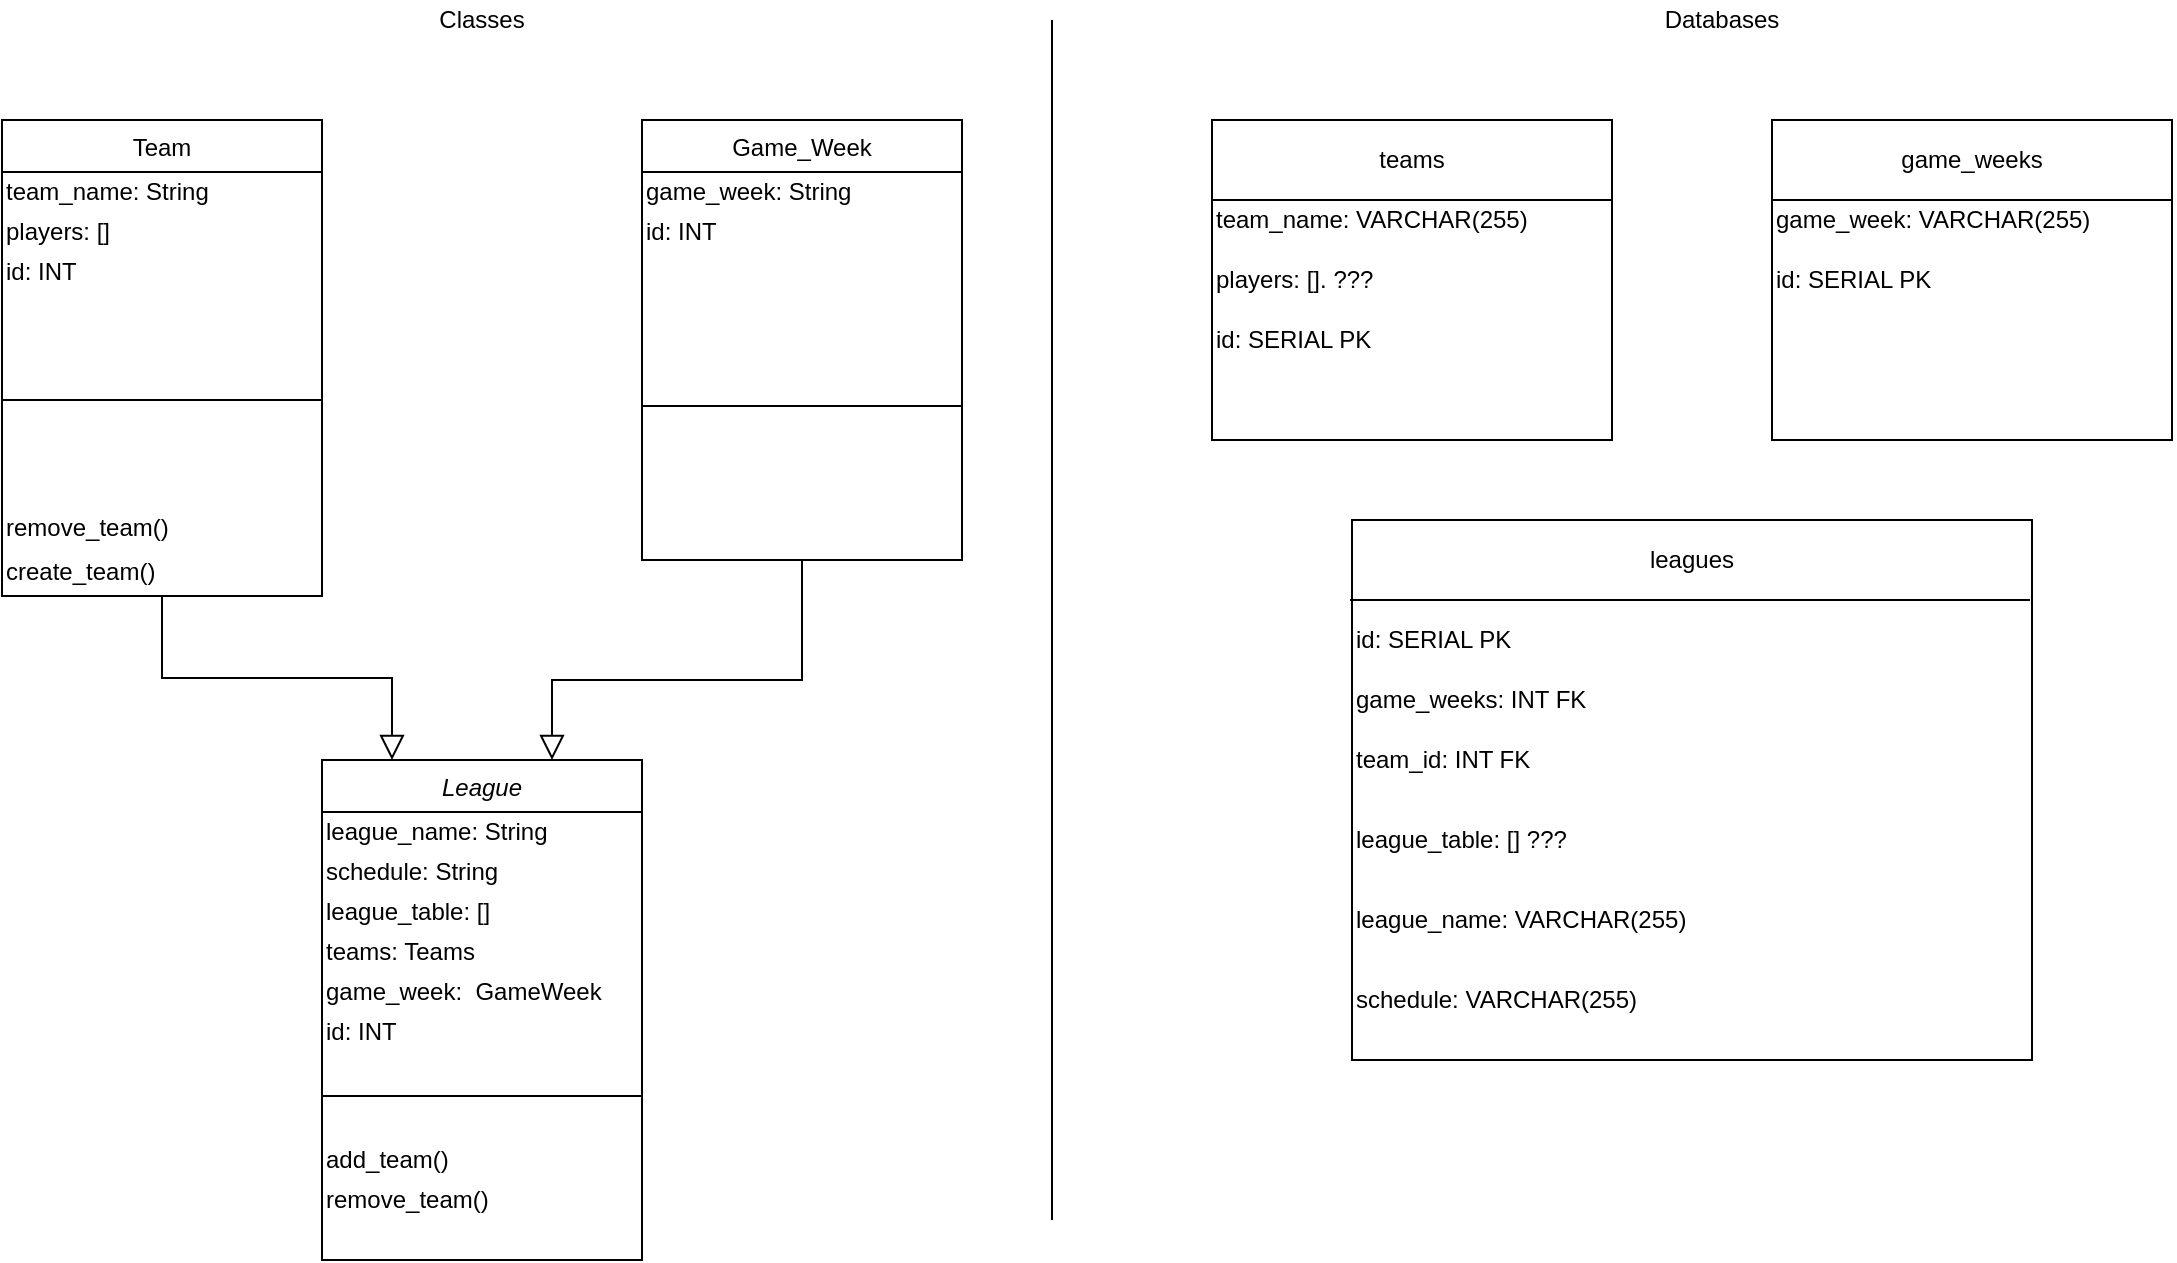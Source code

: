 <mxfile version="13.7.9" type="device"><diagram id="C5RBs43oDa-KdzZeNtuy" name="Page-1"><mxGraphModel dx="1186" dy="635" grid="1" gridSize="10" guides="1" tooltips="1" connect="1" arrows="1" fold="1" page="1" pageScale="1" pageWidth="1169" pageHeight="827" math="0" shadow="0"><root><mxCell id="WIyWlLk6GJQsqaUBKTNV-0"/><mxCell id="WIyWlLk6GJQsqaUBKTNV-1" parent="WIyWlLk6GJQsqaUBKTNV-0"/><mxCell id="zkfFHV4jXpPFQw0GAbJ--12" value="" style="endArrow=block;endSize=10;endFill=0;shadow=0;strokeWidth=1;rounded=0;edgeStyle=elbowEdgeStyle;elbow=vertical;" parent="WIyWlLk6GJQsqaUBKTNV-1" source="zkfFHV4jXpPFQw0GAbJ--6" target="zkfFHV4jXpPFQw0GAbJ--0" edge="1"><mxGeometry width="160" relative="1" as="geometry"><mxPoint x="195" y="-77" as="sourcePoint"/><mxPoint x="195" y="-77" as="targetPoint"/><Array as="points"><mxPoint x="230" y="359"/></Array></mxGeometry></mxCell><mxCell id="zkfFHV4jXpPFQw0GAbJ--16" value="" style="endArrow=block;endSize=10;endFill=0;shadow=0;strokeWidth=1;rounded=0;edgeStyle=elbowEdgeStyle;elbow=vertical;" parent="WIyWlLk6GJQsqaUBKTNV-1" source="zkfFHV4jXpPFQw0GAbJ--13" target="zkfFHV4jXpPFQw0GAbJ--0" edge="1"><mxGeometry width="160" relative="1" as="geometry"><mxPoint x="205" y="93" as="sourcePoint"/><mxPoint x="305" y="-9" as="targetPoint"/><Array as="points"><mxPoint x="310" y="360"/></Array></mxGeometry></mxCell><mxCell id="uyrOl6JC3aJBvTOo_luT-0" value="" style="endArrow=none;html=1;" parent="WIyWlLk6GJQsqaUBKTNV-1" edge="1"><mxGeometry width="50" height="50" relative="1" as="geometry"><mxPoint x="560" y="630" as="sourcePoint"/><mxPoint x="560" y="30" as="targetPoint"/></mxGeometry></mxCell><mxCell id="uyrOl6JC3aJBvTOo_luT-2" value="Classes" style="text;html=1;strokeColor=none;fillColor=none;align=center;verticalAlign=middle;whiteSpace=wrap;rounded=0;" parent="WIyWlLk6GJQsqaUBKTNV-1" vertex="1"><mxGeometry x="200" y="20" width="150" height="20" as="geometry"/></mxCell><mxCell id="uyrOl6JC3aJBvTOo_luT-3" value="Databases" style="text;html=1;strokeColor=none;fillColor=none;align=center;verticalAlign=middle;whiteSpace=wrap;rounded=0;" parent="WIyWlLk6GJQsqaUBKTNV-1" vertex="1"><mxGeometry x="840" y="20" width="110" height="20" as="geometry"/></mxCell><mxCell id="uyrOl6JC3aJBvTOo_luT-4" value="" style="rounded=0;whiteSpace=wrap;html=1;" parent="WIyWlLk6GJQsqaUBKTNV-1" vertex="1"><mxGeometry x="640" y="80" width="200" height="160" as="geometry"/></mxCell><mxCell id="uyrOl6JC3aJBvTOo_luT-5" value="" style="rounded=0;whiteSpace=wrap;html=1;" parent="WIyWlLk6GJQsqaUBKTNV-1" vertex="1"><mxGeometry x="920" y="80" width="200" height="160" as="geometry"/></mxCell><mxCell id="uyrOl6JC3aJBvTOo_luT-6" value="" style="rounded=0;whiteSpace=wrap;html=1;" parent="WIyWlLk6GJQsqaUBKTNV-1" vertex="1"><mxGeometry x="710" y="280" width="340" height="270" as="geometry"/></mxCell><mxCell id="uyrOl6JC3aJBvTOo_luT-7" value="" style="endArrow=none;html=1;entryX=1;entryY=0.25;entryDx=0;entryDy=0;exitX=0;exitY=0.25;exitDx=0;exitDy=0;" parent="WIyWlLk6GJQsqaUBKTNV-1" source="uyrOl6JC3aJBvTOo_luT-4" target="uyrOl6JC3aJBvTOo_luT-4" edge="1"><mxGeometry width="50" height="50" relative="1" as="geometry"><mxPoint x="400" y="310" as="sourcePoint"/><mxPoint x="450" y="260" as="targetPoint"/></mxGeometry></mxCell><mxCell id="uyrOl6JC3aJBvTOo_luT-8" value="" style="endArrow=none;html=1;entryX=1;entryY=0.25;entryDx=0;entryDy=0;exitX=0;exitY=0.25;exitDx=0;exitDy=0;" parent="WIyWlLk6GJQsqaUBKTNV-1" source="uyrOl6JC3aJBvTOo_luT-5" target="uyrOl6JC3aJBvTOo_luT-5" edge="1"><mxGeometry width="50" height="50" relative="1" as="geometry"><mxPoint x="400" y="310" as="sourcePoint"/><mxPoint x="450" y="260" as="targetPoint"/></mxGeometry></mxCell><mxCell id="uyrOl6JC3aJBvTOo_luT-11" value="teams" style="text;html=1;strokeColor=none;fillColor=none;align=center;verticalAlign=middle;whiteSpace=wrap;rounded=0;" parent="WIyWlLk6GJQsqaUBKTNV-1" vertex="1"><mxGeometry x="640" y="80" width="200" height="40" as="geometry"/></mxCell><mxCell id="uyrOl6JC3aJBvTOo_luT-12" value="leagues" style="text;html=1;strokeColor=none;fillColor=none;align=center;verticalAlign=middle;whiteSpace=wrap;rounded=0;" parent="WIyWlLk6GJQsqaUBKTNV-1" vertex="1"><mxGeometry x="710" y="280" width="340" height="40" as="geometry"/></mxCell><mxCell id="uyrOl6JC3aJBvTOo_luT-13" value="game_weeks" style="text;html=1;strokeColor=none;fillColor=none;align=center;verticalAlign=middle;whiteSpace=wrap;rounded=0;" parent="WIyWlLk6GJQsqaUBKTNV-1" vertex="1"><mxGeometry x="920" y="80" width="200" height="40" as="geometry"/></mxCell><mxCell id="zkfFHV4jXpPFQw0GAbJ--6" value="Team" style="swimlane;fontStyle=0;align=center;verticalAlign=top;childLayout=stackLayout;horizontal=1;startSize=26;horizontalStack=0;resizeParent=1;resizeLast=0;collapsible=1;marginBottom=0;rounded=0;shadow=0;strokeWidth=1;" parent="WIyWlLk6GJQsqaUBKTNV-1" vertex="1"><mxGeometry x="35" y="80" width="160" height="238" as="geometry"><mxRectangle x="130" y="380" width="160" height="26" as="alternateBounds"/></mxGeometry></mxCell><mxCell id="DFy3g-DkhLJkkt__Lro6-4" value="team_name: String" style="text;html=1;strokeColor=none;fillColor=none;align=left;verticalAlign=middle;whiteSpace=wrap;rounded=0;" parent="zkfFHV4jXpPFQw0GAbJ--6" vertex="1"><mxGeometry y="26" width="160" height="20" as="geometry"/></mxCell><mxCell id="DFy3g-DkhLJkkt__Lro6-14" value="players: []" style="text;html=1;strokeColor=none;fillColor=none;align=left;verticalAlign=middle;whiteSpace=wrap;rounded=0;" parent="zkfFHV4jXpPFQw0GAbJ--6" vertex="1"><mxGeometry y="46" width="160" height="20" as="geometry"/></mxCell><mxCell id="DFy3g-DkhLJkkt__Lro6-13" value="id: INT" style="text;html=1;strokeColor=none;fillColor=none;align=left;verticalAlign=middle;whiteSpace=wrap;rounded=0;" parent="zkfFHV4jXpPFQw0GAbJ--6" vertex="1"><mxGeometry y="66" width="160" height="20" as="geometry"/></mxCell><mxCell id="zkfFHV4jXpPFQw0GAbJ--9" value="" style="line;html=1;strokeWidth=1;align=left;verticalAlign=middle;spacingTop=-1;spacingLeft=3;spacingRight=3;rotatable=0;labelPosition=right;points=[];portConstraint=eastwest;" parent="zkfFHV4jXpPFQw0GAbJ--6" vertex="1"><mxGeometry y="86" width="160" height="108" as="geometry"/></mxCell><mxCell id="DFy3g-DkhLJkkt__Lro6-15" value="remove_team()" style="text;html=1;strokeColor=none;fillColor=none;align=left;verticalAlign=middle;whiteSpace=wrap;rounded=0;" parent="zkfFHV4jXpPFQw0GAbJ--6" vertex="1"><mxGeometry y="194" width="160" height="20" as="geometry"/></mxCell><mxCell id="DFy3g-DkhLJkkt__Lro6-16" value="create_team()" style="text;html=1;strokeColor=none;fillColor=none;align=left;verticalAlign=middle;whiteSpace=wrap;rounded=0;" parent="zkfFHV4jXpPFQw0GAbJ--6" vertex="1"><mxGeometry y="214" width="160" height="24" as="geometry"/></mxCell><mxCell id="zkfFHV4jXpPFQw0GAbJ--13" value="Game_Week" style="swimlane;fontStyle=0;align=center;verticalAlign=top;childLayout=stackLayout;horizontal=1;startSize=26;horizontalStack=0;resizeParent=1;resizeLast=0;collapsible=1;marginBottom=0;rounded=0;shadow=0;strokeWidth=1;" parent="WIyWlLk6GJQsqaUBKTNV-1" vertex="1"><mxGeometry x="355" y="80" width="160" height="220" as="geometry"><mxRectangle x="340" y="380" width="170" height="26" as="alternateBounds"/></mxGeometry></mxCell><mxCell id="DFy3g-DkhLJkkt__Lro6-18" value="game_week: String" style="text;html=1;strokeColor=none;fillColor=none;align=left;verticalAlign=middle;whiteSpace=wrap;rounded=0;" parent="zkfFHV4jXpPFQw0GAbJ--13" vertex="1"><mxGeometry y="26" width="160" height="20" as="geometry"/></mxCell><mxCell id="DFy3g-DkhLJkkt__Lro6-5" value="id: INT" style="text;html=1;strokeColor=none;fillColor=none;align=left;verticalAlign=middle;whiteSpace=wrap;rounded=0;" parent="zkfFHV4jXpPFQw0GAbJ--13" vertex="1"><mxGeometry y="46" width="160" height="20" as="geometry"/></mxCell><mxCell id="zkfFHV4jXpPFQw0GAbJ--15" value="" style="line;html=1;strokeWidth=1;align=left;verticalAlign=middle;spacingTop=-1;spacingLeft=3;spacingRight=3;rotatable=0;labelPosition=right;points=[];portConstraint=eastwest;" parent="zkfFHV4jXpPFQw0GAbJ--13" vertex="1"><mxGeometry y="66" width="160" height="154" as="geometry"/></mxCell><mxCell id="zkfFHV4jXpPFQw0GAbJ--0" value="League" style="swimlane;fontStyle=2;align=center;verticalAlign=top;childLayout=stackLayout;horizontal=1;startSize=26;horizontalStack=0;resizeParent=1;resizeLast=0;collapsible=1;marginBottom=0;rounded=0;shadow=0;strokeWidth=1;" parent="WIyWlLk6GJQsqaUBKTNV-1" vertex="1"><mxGeometry x="195" y="400" width="160" height="250" as="geometry"><mxRectangle x="230" y="140" width="160" height="26" as="alternateBounds"/></mxGeometry></mxCell><mxCell id="DFy3g-DkhLJkkt__Lro6-6" value="league_name: String" style="text;html=1;strokeColor=none;fillColor=none;align=left;verticalAlign=middle;whiteSpace=wrap;rounded=0;" parent="zkfFHV4jXpPFQw0GAbJ--0" vertex="1"><mxGeometry y="26" width="160" height="20" as="geometry"/></mxCell><mxCell id="DFy3g-DkhLJkkt__Lro6-19" value="schedule: String" style="text;html=1;strokeColor=none;fillColor=none;align=left;verticalAlign=middle;whiteSpace=wrap;rounded=0;" parent="zkfFHV4jXpPFQw0GAbJ--0" vertex="1"><mxGeometry y="46" width="160" height="20" as="geometry"/></mxCell><mxCell id="DFy3g-DkhLJkkt__Lro6-8" value="league_table: []" style="text;html=1;strokeColor=none;fillColor=none;align=left;verticalAlign=middle;whiteSpace=wrap;rounded=0;" parent="zkfFHV4jXpPFQw0GAbJ--0" vertex="1"><mxGeometry y="66" width="160" height="20" as="geometry"/></mxCell><mxCell id="DFy3g-DkhLJkkt__Lro6-7" value="teams: Teams" style="text;html=1;strokeColor=none;fillColor=none;align=left;verticalAlign=middle;whiteSpace=wrap;rounded=0;" parent="zkfFHV4jXpPFQw0GAbJ--0" vertex="1"><mxGeometry y="86" width="160" height="20" as="geometry"/></mxCell><mxCell id="DFy3g-DkhLJkkt__Lro6-10" value="game_week:&amp;nbsp; GameWeek" style="text;html=1;strokeColor=none;fillColor=none;align=left;verticalAlign=middle;whiteSpace=wrap;rounded=0;" parent="zkfFHV4jXpPFQw0GAbJ--0" vertex="1"><mxGeometry y="106" width="160" height="20" as="geometry"/></mxCell><mxCell id="DFy3g-DkhLJkkt__Lro6-9" value="id: INT" style="text;html=1;strokeColor=none;fillColor=none;align=left;verticalAlign=middle;whiteSpace=wrap;rounded=0;" parent="zkfFHV4jXpPFQw0GAbJ--0" vertex="1"><mxGeometry y="126" width="160" height="20" as="geometry"/></mxCell><mxCell id="zkfFHV4jXpPFQw0GAbJ--4" value="" style="line;html=1;strokeWidth=1;align=left;verticalAlign=middle;spacingTop=-1;spacingLeft=3;spacingRight=3;rotatable=0;labelPosition=right;points=[];portConstraint=eastwest;" parent="zkfFHV4jXpPFQw0GAbJ--0" vertex="1"><mxGeometry y="146" width="160" height="44" as="geometry"/></mxCell><mxCell id="DFy3g-DkhLJkkt__Lro6-11" value="add_team()" style="text;html=1;strokeColor=none;fillColor=none;align=left;verticalAlign=middle;whiteSpace=wrap;rounded=0;" parent="zkfFHV4jXpPFQw0GAbJ--0" vertex="1"><mxGeometry y="190" width="160" height="20" as="geometry"/></mxCell><mxCell id="DFy3g-DkhLJkkt__Lro6-12" value="remove_team()" style="text;html=1;strokeColor=none;fillColor=none;align=left;verticalAlign=middle;whiteSpace=wrap;rounded=0;" parent="zkfFHV4jXpPFQw0GAbJ--0" vertex="1"><mxGeometry y="210" width="160" height="20" as="geometry"/></mxCell><mxCell id="59Xm5ghBvC9s5oEC28B8-0" value="team_name: VARCHAR(255)" style="text;html=1;strokeColor=none;fillColor=none;align=left;verticalAlign=middle;whiteSpace=wrap;rounded=0;" parent="WIyWlLk6GJQsqaUBKTNV-1" vertex="1"><mxGeometry x="640" y="120" width="200" height="20" as="geometry"/></mxCell><mxCell id="59Xm5ghBvC9s5oEC28B8-1" value="id: SERIAL PK" style="text;html=1;strokeColor=none;fillColor=none;align=left;verticalAlign=middle;whiteSpace=wrap;rounded=0;" parent="WIyWlLk6GJQsqaUBKTNV-1" vertex="1"><mxGeometry x="640" y="180" width="200" height="20" as="geometry"/></mxCell><mxCell id="59Xm5ghBvC9s5oEC28B8-2" value="players: []. ???" style="text;html=1;strokeColor=none;fillColor=none;align=left;verticalAlign=middle;whiteSpace=wrap;rounded=0;" parent="WIyWlLk6GJQsqaUBKTNV-1" vertex="1"><mxGeometry x="640" y="150" width="200" height="20" as="geometry"/></mxCell><mxCell id="59Xm5ghBvC9s5oEC28B8-3" value="game_week: VARCHAR(255)" style="text;html=1;strokeColor=none;fillColor=none;align=left;verticalAlign=middle;whiteSpace=wrap;rounded=0;" parent="WIyWlLk6GJQsqaUBKTNV-1" vertex="1"><mxGeometry x="920" y="120" width="200" height="20" as="geometry"/></mxCell><mxCell id="59Xm5ghBvC9s5oEC28B8-4" value="id: SERIAL PK" style="text;html=1;strokeColor=none;fillColor=none;align=left;verticalAlign=middle;whiteSpace=wrap;rounded=0;" parent="WIyWlLk6GJQsqaUBKTNV-1" vertex="1"><mxGeometry x="920" y="150" width="200" height="20" as="geometry"/></mxCell><mxCell id="59Xm5ghBvC9s5oEC28B8-5" value="team_id: INT FK" style="text;html=1;strokeColor=none;fillColor=none;align=left;verticalAlign=middle;whiteSpace=wrap;rounded=0;" parent="WIyWlLk6GJQsqaUBKTNV-1" vertex="1"><mxGeometry x="710" y="390" width="340" height="20" as="geometry"/></mxCell><mxCell id="59Xm5ghBvC9s5oEC28B8-6" value="game_weeks: INT FK" style="text;html=1;strokeColor=none;fillColor=none;align=left;verticalAlign=middle;whiteSpace=wrap;rounded=0;" parent="WIyWlLk6GJQsqaUBKTNV-1" vertex="1"><mxGeometry x="710" y="360" width="340" height="20" as="geometry"/></mxCell><mxCell id="59Xm5ghBvC9s5oEC28B8-7" value="id: SERIAL PK" style="text;html=1;strokeColor=none;fillColor=none;align=left;verticalAlign=middle;whiteSpace=wrap;rounded=0;" parent="WIyWlLk6GJQsqaUBKTNV-1" vertex="1"><mxGeometry x="710" y="330" width="340" height="20" as="geometry"/></mxCell><mxCell id="59Xm5ghBvC9s5oEC28B8-10" value="" style="endArrow=none;html=1;exitX=0.997;exitY=0.148;exitDx=0;exitDy=0;exitPerimeter=0;entryX=-0.003;entryY=0.148;entryDx=0;entryDy=0;entryPerimeter=0;" parent="WIyWlLk6GJQsqaUBKTNV-1" source="uyrOl6JC3aJBvTOo_luT-6" target="uyrOl6JC3aJBvTOo_luT-6" edge="1"><mxGeometry width="50" height="50" relative="1" as="geometry"><mxPoint x="680" y="330" as="sourcePoint"/><mxPoint x="730" y="280" as="targetPoint"/></mxGeometry></mxCell><mxCell id="59Xm5ghBvC9s5oEC28B8-11" value="league_name: VARCHAR(255)" style="text;html=1;strokeColor=none;fillColor=none;align=left;verticalAlign=middle;whiteSpace=wrap;rounded=0;" parent="WIyWlLk6GJQsqaUBKTNV-1" vertex="1"><mxGeometry x="710" y="470" width="340" height="20" as="geometry"/></mxCell><mxCell id="59Xm5ghBvC9s5oEC28B8-12" value="schedule: VARCHAR(255)" style="text;html=1;strokeColor=none;fillColor=none;align=left;verticalAlign=middle;whiteSpace=wrap;rounded=0;" parent="WIyWlLk6GJQsqaUBKTNV-1" vertex="1"><mxGeometry x="710" y="510" width="340" height="20" as="geometry"/></mxCell><mxCell id="59Xm5ghBvC9s5oEC28B8-13" value="league_table: [] ???" style="text;html=1;strokeColor=none;fillColor=none;align=left;verticalAlign=middle;whiteSpace=wrap;rounded=0;" parent="WIyWlLk6GJQsqaUBKTNV-1" vertex="1"><mxGeometry x="710" y="430" width="340" height="20" as="geometry"/></mxCell></root></mxGraphModel></diagram></mxfile>